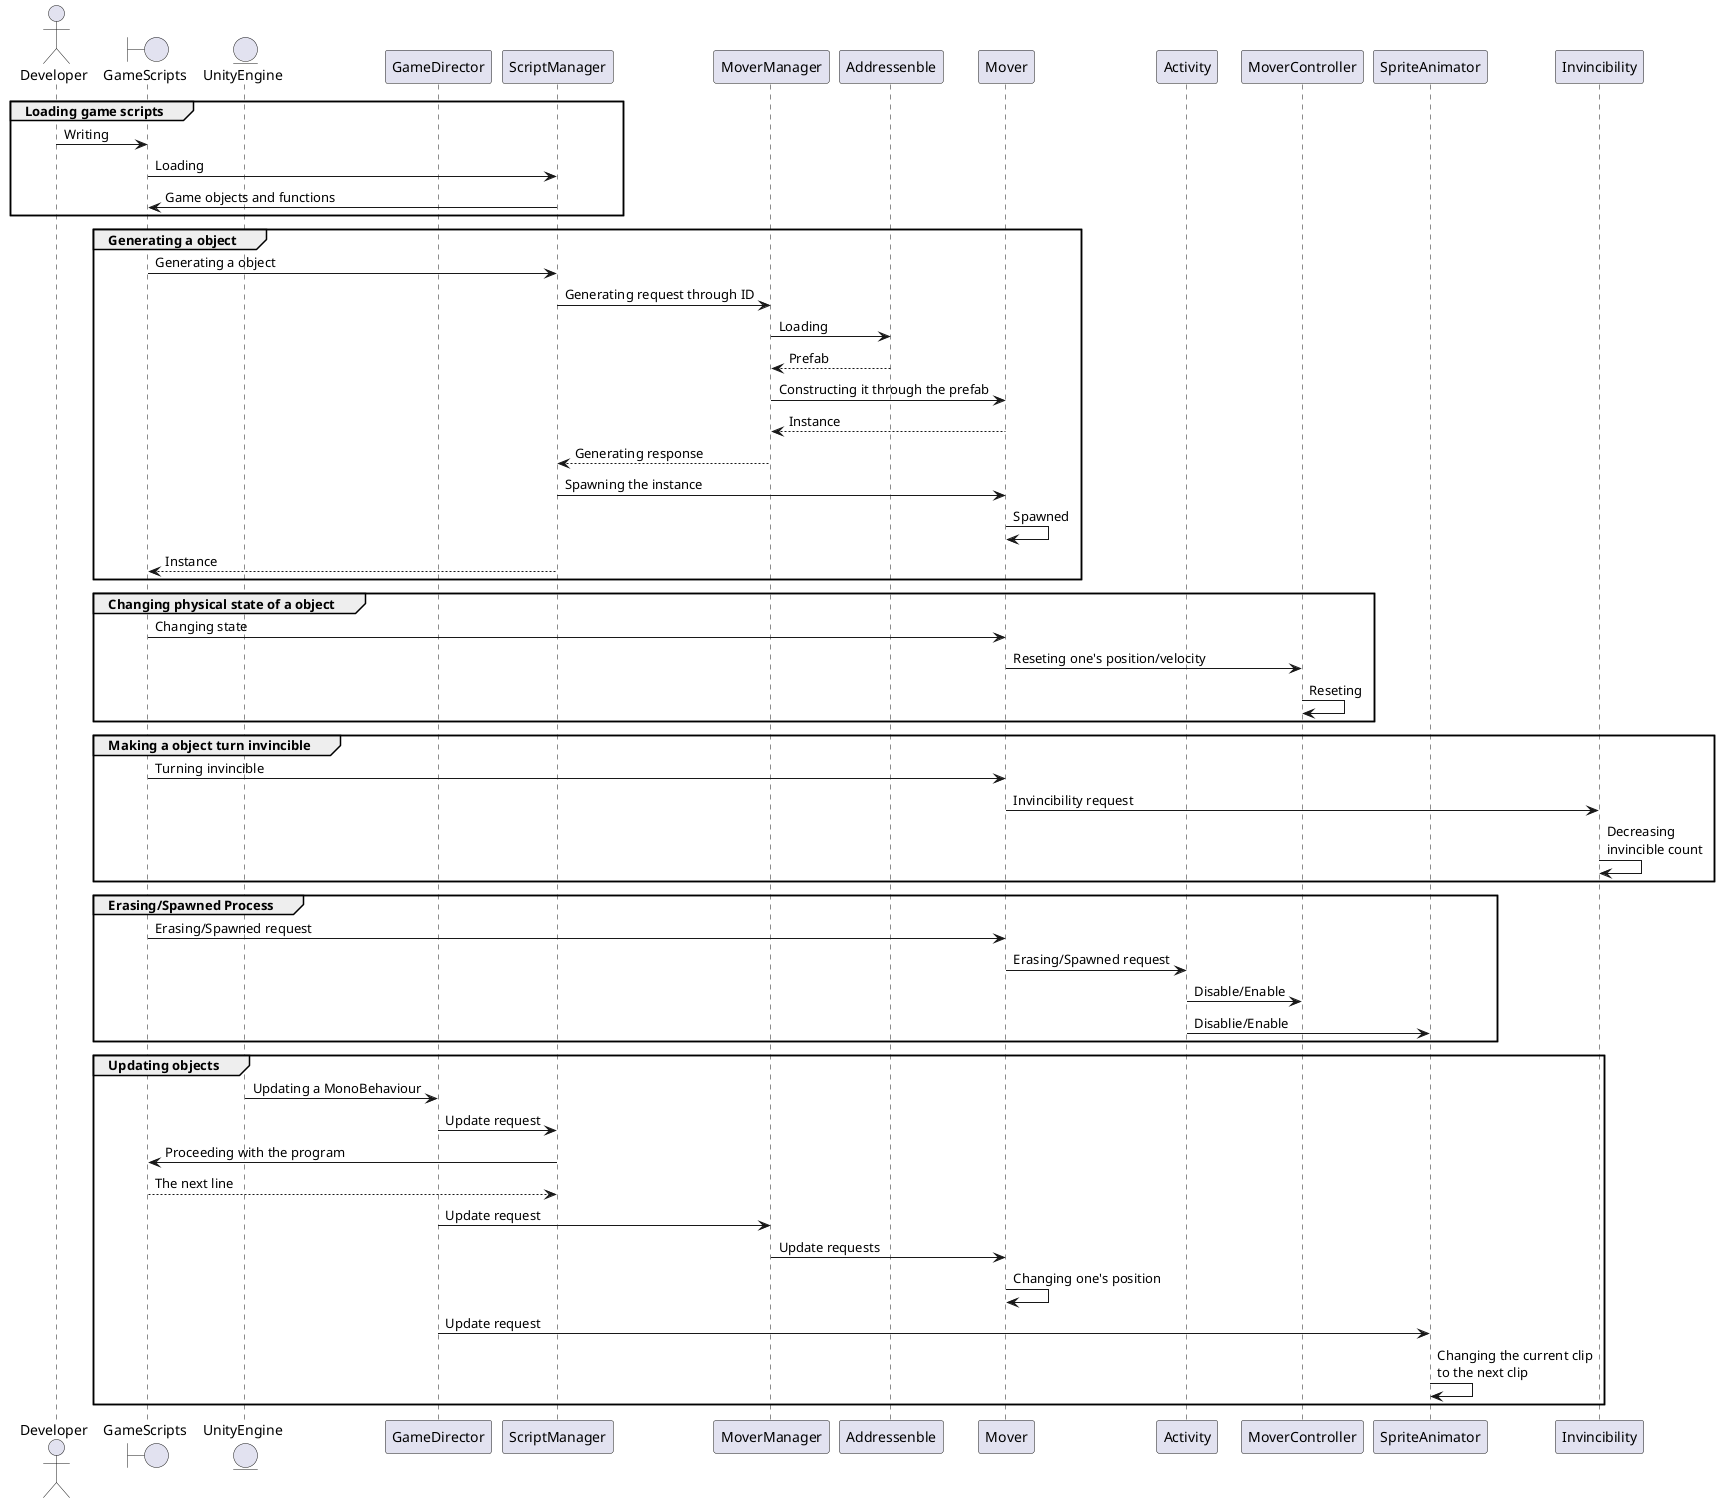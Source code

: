 @startuml GameLoop
actor Developer
boundary GameScripts
entity UnityEngine
participant GameDirector
participant ScriptManager
participant MoverManager
participant Addressenble
participant Mover
participant Activity
participant MoverController
participant SpriteAnimator
participant Invincibility

group Loading game scripts
    Developer -> GameScripts : Writing
    GameScripts -> ScriptManager : Loading
    ScriptManager -> GameScripts : Game objects and functions
end

group Generating a object
    GameScripts -> ScriptManager : Generating a object
    ScriptManager -> MoverManager : Generating request through ID
    MoverManager -> Addressenble : Loading
    Addressenble --> MoverManager : Prefab
    MoverManager -> Mover : Constructing it through the prefab
    Mover --> MoverManager : Instance
    MoverManager --> ScriptManager : Generating response
    ScriptManager -> Mover : Spawning the instance
    Mover -> Mover : Spawned
    ScriptManager --> GameScripts : Instance
end

group Changing physical state of a object
    GameScripts -> Mover : Changing state
    Mover -> MoverController : Reseting one's position/velocity
    MoverController -> MoverController : Reseting
end

group Making a object turn invincible
    GameScripts -> Mover : Turning invincible
    Mover -> Invincibility : Invincibility request
    Invincibility -> Invincibility : Decreasing\ninvincible count
end

group Erasing/Spawned Process
    GameScripts -> Mover : Erasing/Spawned request
    Mover -> Activity : Erasing/Spawned request
    Activity -> MoverController : Disable/Enable
    Activity -> SpriteAnimator : Disablie/Enable
end

group Updating objects
    UnityEngine -> GameDirector : Updating a MonoBehaviour
    GameDirector -> ScriptManager : Update request
    ScriptManager -> GameScripts : Proceeding with the program
    GameScripts --> ScriptManager : The next line
    GameDirector -> MoverManager : Update request
    MoverManager -> Mover : Update requests
    Mover -> Mover : Changing one's position
    GameDirector -> SpriteAnimator : Update request
    SpriteAnimator -> SpriteAnimator : Changing the current clip\nto the next clip
end
@enduml